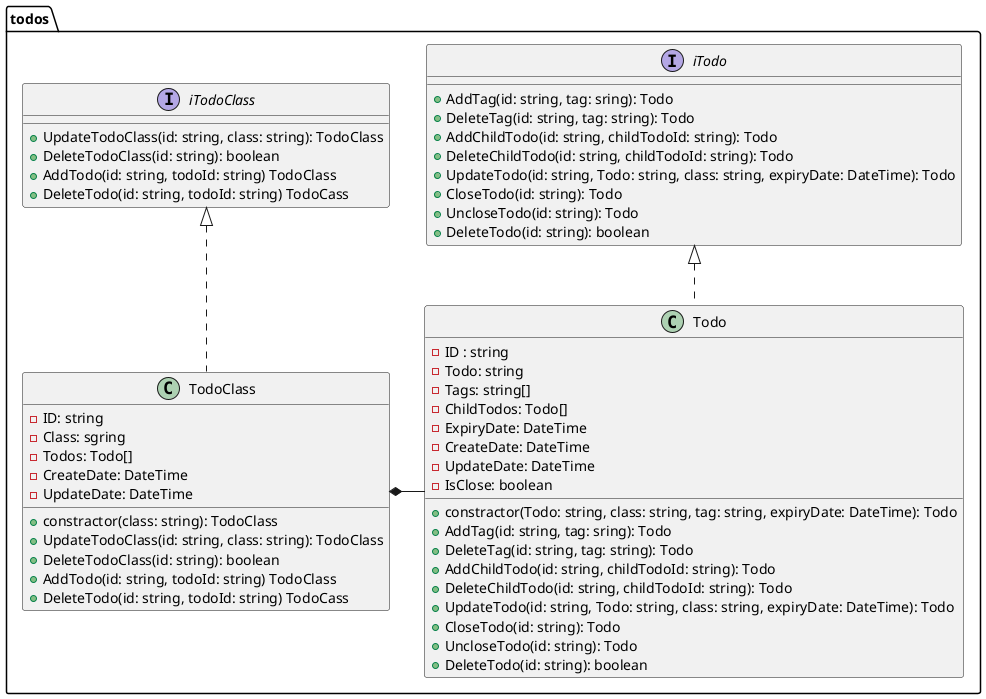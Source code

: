 @startuml

package todos {


class Todo {
    - ID : string
    - Todo: string
    - Tags: string[]
    - ChildTodos: Todo[]
    - ExpiryDate: DateTime
    - CreateDate: DateTime
    - UpdateDate: DateTime
    - IsClose: boolean
    + constractor(Todo: string, class: string, tag: string, expiryDate: DateTime): Todo
    + AddTag(id: string, tag: sring): Todo
    + DeleteTag(id: string, tag: string): Todo
    + AddChildTodo(id: string, childTodoId: string): Todo
    + DeleteChildTodo(id: string, childTodoId: string): Todo
    + UpdateTodo(id: string, Todo: string, class: string, expiryDate: DateTime): Todo
    + CloseTodo(id: string): Todo
    + UncloseTodo(id: string): Todo
    + DeleteTodo(id: string): boolean
}

interface iTodo {
    + AddTag(id: string, tag: sring): Todo
    + DeleteTag(id: string, tag: string): Todo
    + AddChildTodo(id: string, childTodoId: string): Todo
    + DeleteChildTodo(id: string, childTodoId: string): Todo
    + UpdateTodo(id: string, Todo: string, class: string, expiryDate: DateTime): Todo
    + CloseTodo(id: string): Todo
    + UncloseTodo(id: string): Todo
    + DeleteTodo(id: string): boolean
}

class TodoClass {
    - ID: string
    - Class: sgring
    - Todos: Todo[]
    - CreateDate: DateTime
    - UpdateDate: DateTime
    + constractor(class: string): TodoClass
    + UpdateTodoClass(id: string, class: string): TodoClass
    + DeleteTodoClass(id: string): boolean
    + AddTodo(id: string, todoId: string) TodoClass
    + DeleteTodo(id: string, todoId: string) TodoCass
}

interface iTodoClass {
    + UpdateTodoClass(id: string, class: string): TodoClass
    + DeleteTodoClass(id: string): boolean
    + AddTodo(id: string, todoId: string) TodoClass
    + DeleteTodo(id: string, todoId: string) TodoCass
}

}

Todo --le--* TodoClass
iTodo <|.. Todo
iTodoClass <|.. TodoClass

@enduml